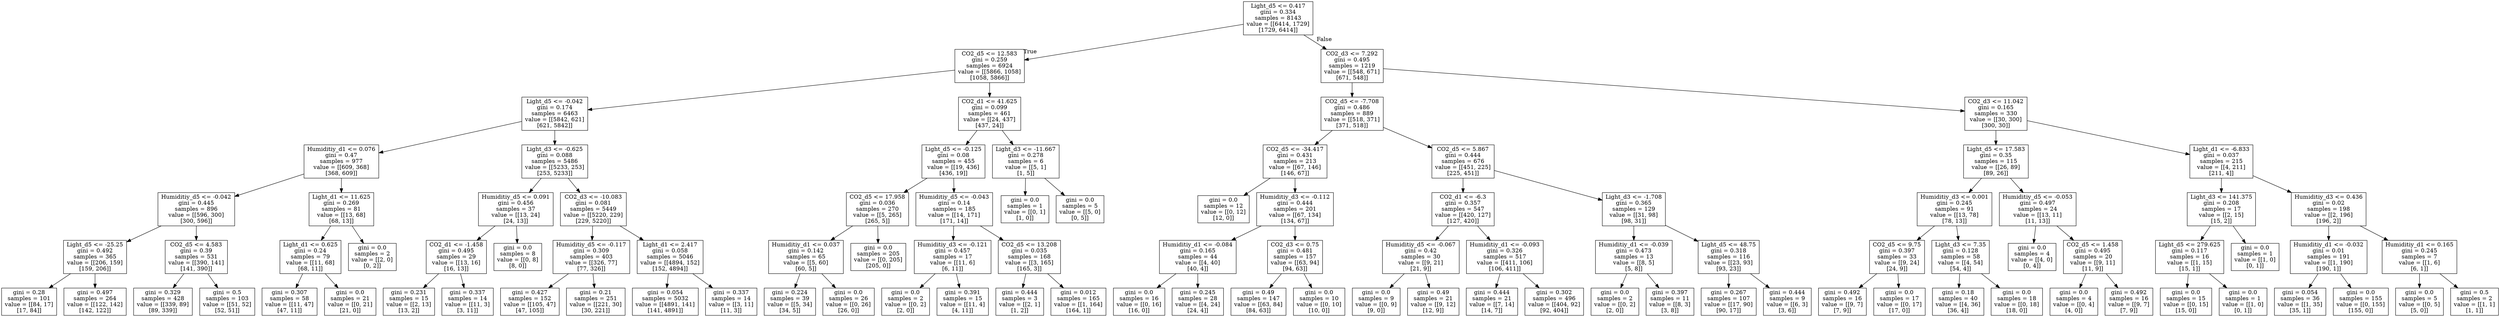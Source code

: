 digraph Tree {
node [shape=box] ;
0 [label="Light_d5 <= 0.417\ngini = 0.334\nsamples = 8143\nvalue = [[6414, 1729]\n[1729, 6414]]"] ;
1 [label="CO2_d5 <= 12.583\ngini = 0.259\nsamples = 6924\nvalue = [[5866, 1058]\n[1058, 5866]]"] ;
0 -> 1 [labeldistance=2.5, labelangle=45, headlabel="True"] ;
2 [label="Light_d5 <= -0.042\ngini = 0.174\nsamples = 6463\nvalue = [[5842, 621]\n[621, 5842]]"] ;
1 -> 2 ;
3 [label="Humiditiy_d1 <= 0.076\ngini = 0.47\nsamples = 977\nvalue = [[609, 368]\n[368, 609]]"] ;
2 -> 3 ;
4 [label="Humiditiy_d5 <= -0.042\ngini = 0.445\nsamples = 896\nvalue = [[596, 300]\n[300, 596]]"] ;
3 -> 4 ;
5 [label="Light_d5 <= -25.25\ngini = 0.492\nsamples = 365\nvalue = [[206, 159]\n[159, 206]]"] ;
4 -> 5 ;
6 [label="gini = 0.28\nsamples = 101\nvalue = [[84, 17]\n[17, 84]]"] ;
5 -> 6 ;
7 [label="gini = 0.497\nsamples = 264\nvalue = [[122, 142]\n[142, 122]]"] ;
5 -> 7 ;
8 [label="CO2_d5 <= 4.583\ngini = 0.39\nsamples = 531\nvalue = [[390, 141]\n[141, 390]]"] ;
4 -> 8 ;
9 [label="gini = 0.329\nsamples = 428\nvalue = [[339, 89]\n[89, 339]]"] ;
8 -> 9 ;
10 [label="gini = 0.5\nsamples = 103\nvalue = [[51, 52]\n[52, 51]]"] ;
8 -> 10 ;
11 [label="Light_d1 <= 11.625\ngini = 0.269\nsamples = 81\nvalue = [[13, 68]\n[68, 13]]"] ;
3 -> 11 ;
12 [label="Light_d1 <= 0.625\ngini = 0.24\nsamples = 79\nvalue = [[11, 68]\n[68, 11]]"] ;
11 -> 12 ;
13 [label="gini = 0.307\nsamples = 58\nvalue = [[11, 47]\n[47, 11]]"] ;
12 -> 13 ;
14 [label="gini = 0.0\nsamples = 21\nvalue = [[0, 21]\n[21, 0]]"] ;
12 -> 14 ;
15 [label="gini = 0.0\nsamples = 2\nvalue = [[2, 0]\n[0, 2]]"] ;
11 -> 15 ;
16 [label="Light_d3 <= -0.625\ngini = 0.088\nsamples = 5486\nvalue = [[5233, 253]\n[253, 5233]]"] ;
2 -> 16 ;
17 [label="Humiditiy_d5 <= 0.091\ngini = 0.456\nsamples = 37\nvalue = [[13, 24]\n[24, 13]]"] ;
16 -> 17 ;
18 [label="CO2_d1 <= -1.458\ngini = 0.495\nsamples = 29\nvalue = [[13, 16]\n[16, 13]]"] ;
17 -> 18 ;
19 [label="gini = 0.231\nsamples = 15\nvalue = [[2, 13]\n[13, 2]]"] ;
18 -> 19 ;
20 [label="gini = 0.337\nsamples = 14\nvalue = [[11, 3]\n[3, 11]]"] ;
18 -> 20 ;
21 [label="gini = 0.0\nsamples = 8\nvalue = [[0, 8]\n[8, 0]]"] ;
17 -> 21 ;
22 [label="CO2_d3 <= -10.083\ngini = 0.081\nsamples = 5449\nvalue = [[5220, 229]\n[229, 5220]]"] ;
16 -> 22 ;
23 [label="Humiditiy_d5 <= -0.117\ngini = 0.309\nsamples = 403\nvalue = [[326, 77]\n[77, 326]]"] ;
22 -> 23 ;
24 [label="gini = 0.427\nsamples = 152\nvalue = [[105, 47]\n[47, 105]]"] ;
23 -> 24 ;
25 [label="gini = 0.21\nsamples = 251\nvalue = [[221, 30]\n[30, 221]]"] ;
23 -> 25 ;
26 [label="Light_d1 <= 2.417\ngini = 0.058\nsamples = 5046\nvalue = [[4894, 152]\n[152, 4894]]"] ;
22 -> 26 ;
27 [label="gini = 0.054\nsamples = 5032\nvalue = [[4891, 141]\n[141, 4891]]"] ;
26 -> 27 ;
28 [label="gini = 0.337\nsamples = 14\nvalue = [[3, 11]\n[11, 3]]"] ;
26 -> 28 ;
29 [label="CO2_d1 <= 41.625\ngini = 0.099\nsamples = 461\nvalue = [[24, 437]\n[437, 24]]"] ;
1 -> 29 ;
30 [label="Light_d5 <= -0.125\ngini = 0.08\nsamples = 455\nvalue = [[19, 436]\n[436, 19]]"] ;
29 -> 30 ;
31 [label="CO2_d5 <= 17.958\ngini = 0.036\nsamples = 270\nvalue = [[5, 265]\n[265, 5]]"] ;
30 -> 31 ;
32 [label="Humiditiy_d1 <= 0.037\ngini = 0.142\nsamples = 65\nvalue = [[5, 60]\n[60, 5]]"] ;
31 -> 32 ;
33 [label="gini = 0.224\nsamples = 39\nvalue = [[5, 34]\n[34, 5]]"] ;
32 -> 33 ;
34 [label="gini = 0.0\nsamples = 26\nvalue = [[0, 26]\n[26, 0]]"] ;
32 -> 34 ;
35 [label="gini = 0.0\nsamples = 205\nvalue = [[0, 205]\n[205, 0]]"] ;
31 -> 35 ;
36 [label="Humiditiy_d5 <= -0.043\ngini = 0.14\nsamples = 185\nvalue = [[14, 171]\n[171, 14]]"] ;
30 -> 36 ;
37 [label="Humiditiy_d3 <= -0.121\ngini = 0.457\nsamples = 17\nvalue = [[11, 6]\n[6, 11]]"] ;
36 -> 37 ;
38 [label="gini = 0.0\nsamples = 2\nvalue = [[0, 2]\n[2, 0]]"] ;
37 -> 38 ;
39 [label="gini = 0.391\nsamples = 15\nvalue = [[11, 4]\n[4, 11]]"] ;
37 -> 39 ;
40 [label="CO2_d5 <= 13.208\ngini = 0.035\nsamples = 168\nvalue = [[3, 165]\n[165, 3]]"] ;
36 -> 40 ;
41 [label="gini = 0.444\nsamples = 3\nvalue = [[2, 1]\n[1, 2]]"] ;
40 -> 41 ;
42 [label="gini = 0.012\nsamples = 165\nvalue = [[1, 164]\n[164, 1]]"] ;
40 -> 42 ;
43 [label="Light_d3 <= -11.667\ngini = 0.278\nsamples = 6\nvalue = [[5, 1]\n[1, 5]]"] ;
29 -> 43 ;
44 [label="gini = 0.0\nsamples = 1\nvalue = [[0, 1]\n[1, 0]]"] ;
43 -> 44 ;
45 [label="gini = 0.0\nsamples = 5\nvalue = [[5, 0]\n[0, 5]]"] ;
43 -> 45 ;
46 [label="CO2_d3 <= 7.292\ngini = 0.495\nsamples = 1219\nvalue = [[548, 671]\n[671, 548]]"] ;
0 -> 46 [labeldistance=2.5, labelangle=-45, headlabel="False"] ;
47 [label="CO2_d5 <= -7.708\ngini = 0.486\nsamples = 889\nvalue = [[518, 371]\n[371, 518]]"] ;
46 -> 47 ;
48 [label="CO2_d5 <= -34.417\ngini = 0.431\nsamples = 213\nvalue = [[67, 146]\n[146, 67]]"] ;
47 -> 48 ;
49 [label="gini = 0.0\nsamples = 12\nvalue = [[0, 12]\n[12, 0]]"] ;
48 -> 49 ;
50 [label="Humiditiy_d3 <= -0.112\ngini = 0.444\nsamples = 201\nvalue = [[67, 134]\n[134, 67]]"] ;
48 -> 50 ;
51 [label="Humiditiy_d1 <= -0.084\ngini = 0.165\nsamples = 44\nvalue = [[4, 40]\n[40, 4]]"] ;
50 -> 51 ;
52 [label="gini = 0.0\nsamples = 16\nvalue = [[0, 16]\n[16, 0]]"] ;
51 -> 52 ;
53 [label="gini = 0.245\nsamples = 28\nvalue = [[4, 24]\n[24, 4]]"] ;
51 -> 53 ;
54 [label="CO2_d3 <= 0.75\ngini = 0.481\nsamples = 157\nvalue = [[63, 94]\n[94, 63]]"] ;
50 -> 54 ;
55 [label="gini = 0.49\nsamples = 147\nvalue = [[63, 84]\n[84, 63]]"] ;
54 -> 55 ;
56 [label="gini = 0.0\nsamples = 10\nvalue = [[0, 10]\n[10, 0]]"] ;
54 -> 56 ;
57 [label="CO2_d5 <= 5.867\ngini = 0.444\nsamples = 676\nvalue = [[451, 225]\n[225, 451]]"] ;
47 -> 57 ;
58 [label="CO2_d1 <= -6.3\ngini = 0.357\nsamples = 547\nvalue = [[420, 127]\n[127, 420]]"] ;
57 -> 58 ;
59 [label="Humiditiy_d5 <= -0.067\ngini = 0.42\nsamples = 30\nvalue = [[9, 21]\n[21, 9]]"] ;
58 -> 59 ;
60 [label="gini = 0.0\nsamples = 9\nvalue = [[0, 9]\n[9, 0]]"] ;
59 -> 60 ;
61 [label="gini = 0.49\nsamples = 21\nvalue = [[9, 12]\n[12, 9]]"] ;
59 -> 61 ;
62 [label="Humiditiy_d1 <= -0.093\ngini = 0.326\nsamples = 517\nvalue = [[411, 106]\n[106, 411]]"] ;
58 -> 62 ;
63 [label="gini = 0.444\nsamples = 21\nvalue = [[7, 14]\n[14, 7]]"] ;
62 -> 63 ;
64 [label="gini = 0.302\nsamples = 496\nvalue = [[404, 92]\n[92, 404]]"] ;
62 -> 64 ;
65 [label="Light_d3 <= -1.708\ngini = 0.365\nsamples = 129\nvalue = [[31, 98]\n[98, 31]]"] ;
57 -> 65 ;
66 [label="Humiditiy_d1 <= -0.039\ngini = 0.473\nsamples = 13\nvalue = [[8, 5]\n[5, 8]]"] ;
65 -> 66 ;
67 [label="gini = 0.0\nsamples = 2\nvalue = [[0, 2]\n[2, 0]]"] ;
66 -> 67 ;
68 [label="gini = 0.397\nsamples = 11\nvalue = [[8, 3]\n[3, 8]]"] ;
66 -> 68 ;
69 [label="Light_d5 <= 48.75\ngini = 0.318\nsamples = 116\nvalue = [[23, 93]\n[93, 23]]"] ;
65 -> 69 ;
70 [label="gini = 0.267\nsamples = 107\nvalue = [[17, 90]\n[90, 17]]"] ;
69 -> 70 ;
71 [label="gini = 0.444\nsamples = 9\nvalue = [[6, 3]\n[3, 6]]"] ;
69 -> 71 ;
72 [label="CO2_d3 <= 11.042\ngini = 0.165\nsamples = 330\nvalue = [[30, 300]\n[300, 30]]"] ;
46 -> 72 ;
73 [label="Light_d5 <= 17.583\ngini = 0.35\nsamples = 115\nvalue = [[26, 89]\n[89, 26]]"] ;
72 -> 73 ;
74 [label="Humiditiy_d3 <= 0.001\ngini = 0.245\nsamples = 91\nvalue = [[13, 78]\n[78, 13]]"] ;
73 -> 74 ;
75 [label="CO2_d5 <= 9.75\ngini = 0.397\nsamples = 33\nvalue = [[9, 24]\n[24, 9]]"] ;
74 -> 75 ;
76 [label="gini = 0.492\nsamples = 16\nvalue = [[9, 7]\n[7, 9]]"] ;
75 -> 76 ;
77 [label="gini = 0.0\nsamples = 17\nvalue = [[0, 17]\n[17, 0]]"] ;
75 -> 77 ;
78 [label="Light_d3 <= 7.35\ngini = 0.128\nsamples = 58\nvalue = [[4, 54]\n[54, 4]]"] ;
74 -> 78 ;
79 [label="gini = 0.18\nsamples = 40\nvalue = [[4, 36]\n[36, 4]]"] ;
78 -> 79 ;
80 [label="gini = 0.0\nsamples = 18\nvalue = [[0, 18]\n[18, 0]]"] ;
78 -> 80 ;
81 [label="Humiditiy_d5 <= -0.053\ngini = 0.497\nsamples = 24\nvalue = [[13, 11]\n[11, 13]]"] ;
73 -> 81 ;
82 [label="gini = 0.0\nsamples = 4\nvalue = [[4, 0]\n[0, 4]]"] ;
81 -> 82 ;
83 [label="CO2_d5 <= 1.458\ngini = 0.495\nsamples = 20\nvalue = [[9, 11]\n[11, 9]]"] ;
81 -> 83 ;
84 [label="gini = 0.0\nsamples = 4\nvalue = [[0, 4]\n[4, 0]]"] ;
83 -> 84 ;
85 [label="gini = 0.492\nsamples = 16\nvalue = [[9, 7]\n[7, 9]]"] ;
83 -> 85 ;
86 [label="Light_d1 <= -6.833\ngini = 0.037\nsamples = 215\nvalue = [[4, 211]\n[211, 4]]"] ;
72 -> 86 ;
87 [label="Light_d3 <= 141.375\ngini = 0.208\nsamples = 17\nvalue = [[2, 15]\n[15, 2]]"] ;
86 -> 87 ;
88 [label="Light_d5 <= 279.625\ngini = 0.117\nsamples = 16\nvalue = [[1, 15]\n[15, 1]]"] ;
87 -> 88 ;
89 [label="gini = 0.0\nsamples = 15\nvalue = [[0, 15]\n[15, 0]]"] ;
88 -> 89 ;
90 [label="gini = 0.0\nsamples = 1\nvalue = [[1, 0]\n[0, 1]]"] ;
88 -> 90 ;
91 [label="gini = 0.0\nsamples = 1\nvalue = [[1, 0]\n[0, 1]]"] ;
87 -> 91 ;
92 [label="Humiditiy_d3 <= 0.436\ngini = 0.02\nsamples = 198\nvalue = [[2, 196]\n[196, 2]]"] ;
86 -> 92 ;
93 [label="Humiditiy_d1 <= -0.032\ngini = 0.01\nsamples = 191\nvalue = [[1, 190]\n[190, 1]]"] ;
92 -> 93 ;
94 [label="gini = 0.054\nsamples = 36\nvalue = [[1, 35]\n[35, 1]]"] ;
93 -> 94 ;
95 [label="gini = 0.0\nsamples = 155\nvalue = [[0, 155]\n[155, 0]]"] ;
93 -> 95 ;
96 [label="Humiditiy_d1 <= 0.165\ngini = 0.245\nsamples = 7\nvalue = [[1, 6]\n[6, 1]]"] ;
92 -> 96 ;
97 [label="gini = 0.0\nsamples = 5\nvalue = [[0, 5]\n[5, 0]]"] ;
96 -> 97 ;
98 [label="gini = 0.5\nsamples = 2\nvalue = [[1, 1]\n[1, 1]]"] ;
96 -> 98 ;
}